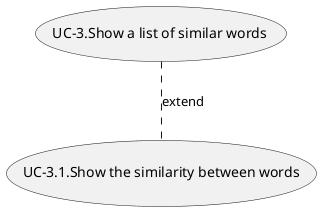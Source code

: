 @startuml

(UC-3.Show a list of similar words) .. (UC-3.1.Show the similarity between words) : extend

@enduml
